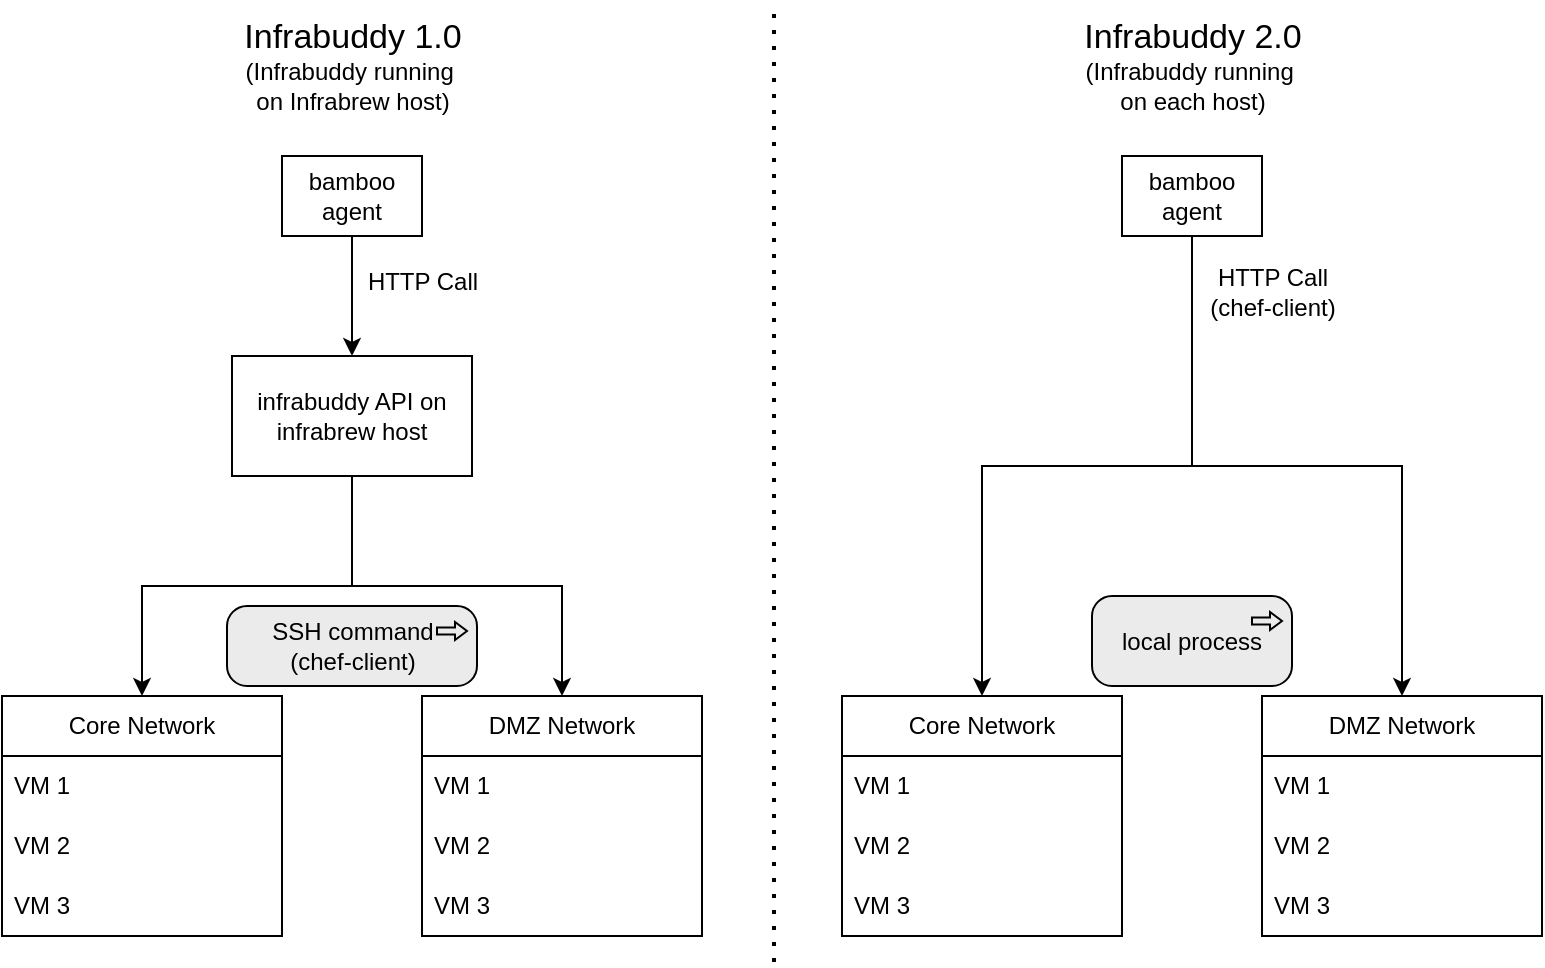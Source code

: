 <mxfile version="24.0.1" type="github">
  <diagram name="Page-1" id="hG9xkE56fZRQg6q2mspR">
    <mxGraphModel dx="1230" dy="718" grid="1" gridSize="10" guides="1" tooltips="1" connect="1" arrows="1" fold="1" page="1" pageScale="1" pageWidth="827" pageHeight="1169" math="0" shadow="0">
      <root>
        <mxCell id="0" />
        <mxCell id="1" parent="0" />
        <mxCell id="KcpmJXCLXHGBYeHfs5BX-1" value="" style="endArrow=none;dashed=1;html=1;dashPattern=1 3;strokeWidth=2;rounded=0;" edge="1" parent="1">
          <mxGeometry width="50" height="50" relative="1" as="geometry">
            <mxPoint x="416" y="488" as="sourcePoint" />
            <mxPoint x="416" y="8" as="targetPoint" />
          </mxGeometry>
        </mxCell>
        <mxCell id="KcpmJXCLXHGBYeHfs5BX-2" value="&lt;font style=&quot;font-size: 17px;&quot;&gt;Infrabuddy 1.0&lt;/font&gt;&lt;div&gt;(Infrabuddy running&amp;nbsp;&lt;/div&gt;&lt;div&gt;on Infrabrew host)&lt;/div&gt;" style="text;html=1;align=center;verticalAlign=middle;resizable=0;points=[];autosize=1;strokeColor=none;fillColor=none;" vertex="1" parent="1">
          <mxGeometry x="140" y="10" width="130" height="60" as="geometry" />
        </mxCell>
        <mxCell id="KcpmJXCLXHGBYeHfs5BX-3" value="&lt;div style=&quot;font-size: 17px;&quot;&gt;&lt;font style=&quot;font-size: 17px;&quot;&gt;Infrabuddy 2.0&lt;br&gt;&lt;/font&gt;&lt;/div&gt;&lt;div&gt;&lt;font style=&quot;font-size: 12px;&quot;&gt;(Infrabuddy running&amp;nbsp;&lt;/font&gt;&lt;/div&gt;&lt;div style=&quot;&quot;&gt;on each host)&lt;/div&gt;" style="text;html=1;align=center;verticalAlign=middle;resizable=0;points=[];autosize=1;strokeColor=none;fillColor=none;" vertex="1" parent="1">
          <mxGeometry x="560" y="10" width="130" height="60" as="geometry" />
        </mxCell>
        <mxCell id="KcpmJXCLXHGBYeHfs5BX-4" value="bamboo agent" style="rounded=0;whiteSpace=wrap;html=1;" vertex="1" parent="1">
          <mxGeometry x="170" y="85" width="70" height="40" as="geometry" />
        </mxCell>
        <mxCell id="KcpmJXCLXHGBYeHfs5BX-54" style="edgeStyle=orthogonalEdgeStyle;rounded=0;orthogonalLoop=1;jettySize=auto;html=1;entryX=0.5;entryY=0;entryDx=0;entryDy=0;" edge="1" parent="1" source="KcpmJXCLXHGBYeHfs5BX-5" target="KcpmJXCLXHGBYeHfs5BX-50">
          <mxGeometry relative="1" as="geometry">
            <mxPoint x="100" y="345" as="targetPoint" />
          </mxGeometry>
        </mxCell>
        <mxCell id="KcpmJXCLXHGBYeHfs5BX-55" style="edgeStyle=orthogonalEdgeStyle;rounded=0;orthogonalLoop=1;jettySize=auto;html=1;entryX=0.5;entryY=0;entryDx=0;entryDy=0;" edge="1" parent="1" source="KcpmJXCLXHGBYeHfs5BX-5" target="KcpmJXCLXHGBYeHfs5BX-46">
          <mxGeometry relative="1" as="geometry" />
        </mxCell>
        <mxCell id="KcpmJXCLXHGBYeHfs5BX-5" value="infrabuddy API on infrabrew host" style="whiteSpace=wrap;html=1;" vertex="1" parent="1">
          <mxGeometry x="145" y="185" width="120" height="60" as="geometry" />
        </mxCell>
        <mxCell id="KcpmJXCLXHGBYeHfs5BX-6" value="" style="endArrow=classic;html=1;rounded=0;exitX=0.5;exitY=1;exitDx=0;exitDy=0;" edge="1" parent="1" source="KcpmJXCLXHGBYeHfs5BX-4" target="KcpmJXCLXHGBYeHfs5BX-5">
          <mxGeometry width="50" height="50" relative="1" as="geometry">
            <mxPoint x="400" y="405" as="sourcePoint" />
            <mxPoint x="450" y="355" as="targetPoint" />
          </mxGeometry>
        </mxCell>
        <mxCell id="KcpmJXCLXHGBYeHfs5BX-7" value="HTTP Call" style="text;html=1;align=center;verticalAlign=middle;resizable=0;points=[];autosize=1;strokeColor=none;fillColor=none;" vertex="1" parent="1">
          <mxGeometry x="200" y="133" width="80" height="30" as="geometry" />
        </mxCell>
        <mxCell id="KcpmJXCLXHGBYeHfs5BX-46" value="DMZ Network" style="swimlane;fontStyle=0;childLayout=stackLayout;horizontal=1;startSize=30;horizontalStack=0;resizeParent=1;resizeParentMax=0;resizeLast=0;collapsible=1;marginBottom=0;whiteSpace=wrap;html=1;" vertex="1" parent="1">
          <mxGeometry x="240" y="355" width="140" height="120" as="geometry" />
        </mxCell>
        <mxCell id="KcpmJXCLXHGBYeHfs5BX-47" value="VM 1" style="text;strokeColor=none;fillColor=none;align=left;verticalAlign=middle;spacingLeft=4;spacingRight=4;overflow=hidden;points=[[0,0.5],[1,0.5]];portConstraint=eastwest;rotatable=0;whiteSpace=wrap;html=1;" vertex="1" parent="KcpmJXCLXHGBYeHfs5BX-46">
          <mxGeometry y="30" width="140" height="30" as="geometry" />
        </mxCell>
        <mxCell id="KcpmJXCLXHGBYeHfs5BX-48" value="VM 2" style="text;strokeColor=none;fillColor=none;align=left;verticalAlign=middle;spacingLeft=4;spacingRight=4;overflow=hidden;points=[[0,0.5],[1,0.5]];portConstraint=eastwest;rotatable=0;whiteSpace=wrap;html=1;" vertex="1" parent="KcpmJXCLXHGBYeHfs5BX-46">
          <mxGeometry y="60" width="140" height="30" as="geometry" />
        </mxCell>
        <mxCell id="KcpmJXCLXHGBYeHfs5BX-49" value="VM 3" style="text;strokeColor=none;fillColor=none;align=left;verticalAlign=middle;spacingLeft=4;spacingRight=4;overflow=hidden;points=[[0,0.5],[1,0.5]];portConstraint=eastwest;rotatable=0;whiteSpace=wrap;html=1;" vertex="1" parent="KcpmJXCLXHGBYeHfs5BX-46">
          <mxGeometry y="90" width="140" height="30" as="geometry" />
        </mxCell>
        <mxCell id="KcpmJXCLXHGBYeHfs5BX-50" value="Core Network" style="swimlane;fontStyle=0;childLayout=stackLayout;horizontal=1;startSize=30;horizontalStack=0;resizeParent=1;resizeParentMax=0;resizeLast=0;collapsible=1;marginBottom=0;whiteSpace=wrap;html=1;" vertex="1" parent="1">
          <mxGeometry x="30" y="355" width="140" height="120" as="geometry" />
        </mxCell>
        <mxCell id="KcpmJXCLXHGBYeHfs5BX-51" value="VM 1" style="text;strokeColor=none;fillColor=none;align=left;verticalAlign=middle;spacingLeft=4;spacingRight=4;overflow=hidden;points=[[0,0.5],[1,0.5]];portConstraint=eastwest;rotatable=0;whiteSpace=wrap;html=1;" vertex="1" parent="KcpmJXCLXHGBYeHfs5BX-50">
          <mxGeometry y="30" width="140" height="30" as="geometry" />
        </mxCell>
        <mxCell id="KcpmJXCLXHGBYeHfs5BX-52" value="VM 2" style="text;strokeColor=none;fillColor=none;align=left;verticalAlign=middle;spacingLeft=4;spacingRight=4;overflow=hidden;points=[[0,0.5],[1,0.5]];portConstraint=eastwest;rotatable=0;whiteSpace=wrap;html=1;" vertex="1" parent="KcpmJXCLXHGBYeHfs5BX-50">
          <mxGeometry y="60" width="140" height="30" as="geometry" />
        </mxCell>
        <mxCell id="KcpmJXCLXHGBYeHfs5BX-53" value="VM 3" style="text;strokeColor=none;fillColor=none;align=left;verticalAlign=middle;spacingLeft=4;spacingRight=4;overflow=hidden;points=[[0,0.5],[1,0.5]];portConstraint=eastwest;rotatable=0;whiteSpace=wrap;html=1;" vertex="1" parent="KcpmJXCLXHGBYeHfs5BX-50">
          <mxGeometry y="90" width="140" height="30" as="geometry" />
        </mxCell>
        <mxCell id="KcpmJXCLXHGBYeHfs5BX-71" style="edgeStyle=orthogonalEdgeStyle;rounded=0;orthogonalLoop=1;jettySize=auto;html=1;entryX=0.5;entryY=0;entryDx=0;entryDy=0;" edge="1" parent="1" source="KcpmJXCLXHGBYeHfs5BX-56" target="KcpmJXCLXHGBYeHfs5BX-67">
          <mxGeometry relative="1" as="geometry" />
        </mxCell>
        <mxCell id="KcpmJXCLXHGBYeHfs5BX-72" style="edgeStyle=orthogonalEdgeStyle;rounded=0;orthogonalLoop=1;jettySize=auto;html=1;entryX=0.5;entryY=0;entryDx=0;entryDy=0;" edge="1" parent="1" source="KcpmJXCLXHGBYeHfs5BX-56" target="KcpmJXCLXHGBYeHfs5BX-63">
          <mxGeometry relative="1" as="geometry" />
        </mxCell>
        <mxCell id="KcpmJXCLXHGBYeHfs5BX-56" value="bamboo agent" style="rounded=0;whiteSpace=wrap;html=1;" vertex="1" parent="1">
          <mxGeometry x="590" y="85" width="70" height="40" as="geometry" />
        </mxCell>
        <mxCell id="KcpmJXCLXHGBYeHfs5BX-62" value="HTTP Call&lt;div&gt;(chef-client)&lt;/div&gt;" style="text;html=1;align=center;verticalAlign=middle;resizable=0;points=[];autosize=1;strokeColor=none;fillColor=none;" vertex="1" parent="1">
          <mxGeometry x="620" y="133" width="90" height="40" as="geometry" />
        </mxCell>
        <mxCell id="KcpmJXCLXHGBYeHfs5BX-63" value="DMZ Network" style="swimlane;fontStyle=0;childLayout=stackLayout;horizontal=1;startSize=30;horizontalStack=0;resizeParent=1;resizeParentMax=0;resizeLast=0;collapsible=1;marginBottom=0;whiteSpace=wrap;html=1;" vertex="1" parent="1">
          <mxGeometry x="660" y="355" width="140" height="120" as="geometry" />
        </mxCell>
        <mxCell id="KcpmJXCLXHGBYeHfs5BX-64" value="VM 1" style="text;strokeColor=none;fillColor=none;align=left;verticalAlign=middle;spacingLeft=4;spacingRight=4;overflow=hidden;points=[[0,0.5],[1,0.5]];portConstraint=eastwest;rotatable=0;whiteSpace=wrap;html=1;" vertex="1" parent="KcpmJXCLXHGBYeHfs5BX-63">
          <mxGeometry y="30" width="140" height="30" as="geometry" />
        </mxCell>
        <mxCell id="KcpmJXCLXHGBYeHfs5BX-65" value="VM 2" style="text;strokeColor=none;fillColor=none;align=left;verticalAlign=middle;spacingLeft=4;spacingRight=4;overflow=hidden;points=[[0,0.5],[1,0.5]];portConstraint=eastwest;rotatable=0;whiteSpace=wrap;html=1;" vertex="1" parent="KcpmJXCLXHGBYeHfs5BX-63">
          <mxGeometry y="60" width="140" height="30" as="geometry" />
        </mxCell>
        <mxCell id="KcpmJXCLXHGBYeHfs5BX-66" value="VM 3" style="text;strokeColor=none;fillColor=none;align=left;verticalAlign=middle;spacingLeft=4;spacingRight=4;overflow=hidden;points=[[0,0.5],[1,0.5]];portConstraint=eastwest;rotatable=0;whiteSpace=wrap;html=1;" vertex="1" parent="KcpmJXCLXHGBYeHfs5BX-63">
          <mxGeometry y="90" width="140" height="30" as="geometry" />
        </mxCell>
        <mxCell id="KcpmJXCLXHGBYeHfs5BX-67" value="Core Network" style="swimlane;fontStyle=0;childLayout=stackLayout;horizontal=1;startSize=30;horizontalStack=0;resizeParent=1;resizeParentMax=0;resizeLast=0;collapsible=1;marginBottom=0;whiteSpace=wrap;html=1;" vertex="1" parent="1">
          <mxGeometry x="450" y="355" width="140" height="120" as="geometry" />
        </mxCell>
        <mxCell id="KcpmJXCLXHGBYeHfs5BX-68" value="VM 1" style="text;strokeColor=none;fillColor=none;align=left;verticalAlign=middle;spacingLeft=4;spacingRight=4;overflow=hidden;points=[[0,0.5],[1,0.5]];portConstraint=eastwest;rotatable=0;whiteSpace=wrap;html=1;" vertex="1" parent="KcpmJXCLXHGBYeHfs5BX-67">
          <mxGeometry y="30" width="140" height="30" as="geometry" />
        </mxCell>
        <mxCell id="KcpmJXCLXHGBYeHfs5BX-69" value="VM 2" style="text;strokeColor=none;fillColor=none;align=left;verticalAlign=middle;spacingLeft=4;spacingRight=4;overflow=hidden;points=[[0,0.5],[1,0.5]];portConstraint=eastwest;rotatable=0;whiteSpace=wrap;html=1;" vertex="1" parent="KcpmJXCLXHGBYeHfs5BX-67">
          <mxGeometry y="60" width="140" height="30" as="geometry" />
        </mxCell>
        <mxCell id="KcpmJXCLXHGBYeHfs5BX-70" value="VM 3" style="text;strokeColor=none;fillColor=none;align=left;verticalAlign=middle;spacingLeft=4;spacingRight=4;overflow=hidden;points=[[0,0.5],[1,0.5]];portConstraint=eastwest;rotatable=0;whiteSpace=wrap;html=1;" vertex="1" parent="KcpmJXCLXHGBYeHfs5BX-67">
          <mxGeometry y="90" width="140" height="30" as="geometry" />
        </mxCell>
        <mxCell id="KcpmJXCLXHGBYeHfs5BX-79" value="&lt;span style=&quot;white-space: nowrap;&quot;&gt;SSH command&lt;/span&gt;&lt;div style=&quot;white-space: nowrap;&quot;&gt;(chef-client)&lt;/div&gt;" style="html=1;outlineConnect=0;whiteSpace=wrap;fillColor=#EBEBEB;shape=mxgraph.archimate3.application;appType=proc;archiType=rounded;" vertex="1" parent="1">
          <mxGeometry x="142.5" y="310" width="125" height="40" as="geometry" />
        </mxCell>
        <mxCell id="KcpmJXCLXHGBYeHfs5BX-82" value="&lt;span style=&quot;white-space: nowrap;&quot;&gt;local process&lt;/span&gt;" style="html=1;outlineConnect=0;whiteSpace=wrap;fillColor=#EBEBEB;shape=mxgraph.archimate3.application;appType=proc;archiType=rounded;" vertex="1" parent="1">
          <mxGeometry x="575" y="305" width="100" height="45" as="geometry" />
        </mxCell>
      </root>
    </mxGraphModel>
  </diagram>
</mxfile>
